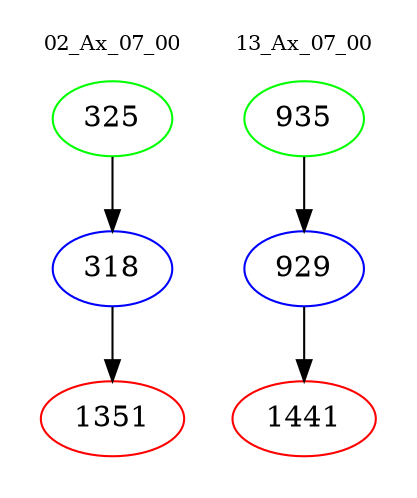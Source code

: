 digraph{
subgraph cluster_0 {
color = white
label = "02_Ax_07_00";
fontsize=10;
T0_325 [label="325", color="green"]
T0_325 -> T0_318 [color="black"]
T0_318 [label="318", color="blue"]
T0_318 -> T0_1351 [color="black"]
T0_1351 [label="1351", color="red"]
}
subgraph cluster_1 {
color = white
label = "13_Ax_07_00";
fontsize=10;
T1_935 [label="935", color="green"]
T1_935 -> T1_929 [color="black"]
T1_929 [label="929", color="blue"]
T1_929 -> T1_1441 [color="black"]
T1_1441 [label="1441", color="red"]
}
}

